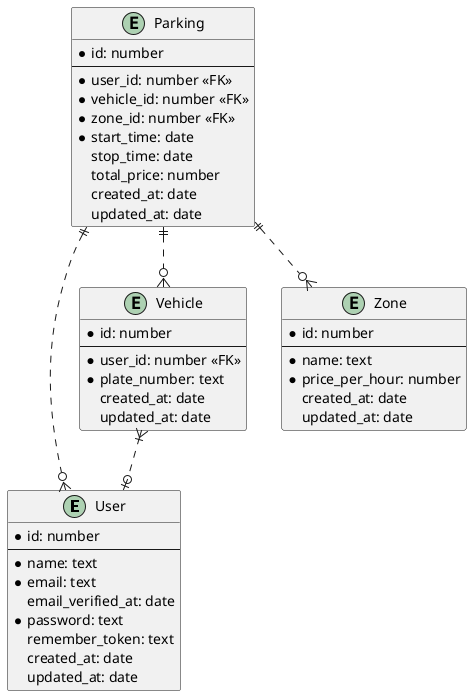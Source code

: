 @startuml parking-app
  entity User {
    *id: number
    --
    *name: text
    *email: text
    email_verified_at: date
    *password: text
    remember_token: text
    created_at: date
    updated_at: date
  }

  entity Vehicle {
    *id: number
    --
    *user_id: number <<FK>>
    *plate_number: text
    created_at: date
    updated_at: date
  }

  entity Zone {
    *id: number
    --
    *name: text
    *price_per_hour: number
    created_at: date
    updated_at: date
  }

  entity Parking {
    *id: number
    --
    *user_id: number <<FK>>
    *vehicle_id: number <<FK>>
    *zone_id: number <<FK>>
    *start_time: date
    stop_time: date
    total_price: number
    created_at: date
    updated_at: date
  }

  Vehicle }|..o| User
  Parking ||..o{ User 
  Parking ||..o{ Vehicle
  Parking ||..o{ Zone
  

@enduml